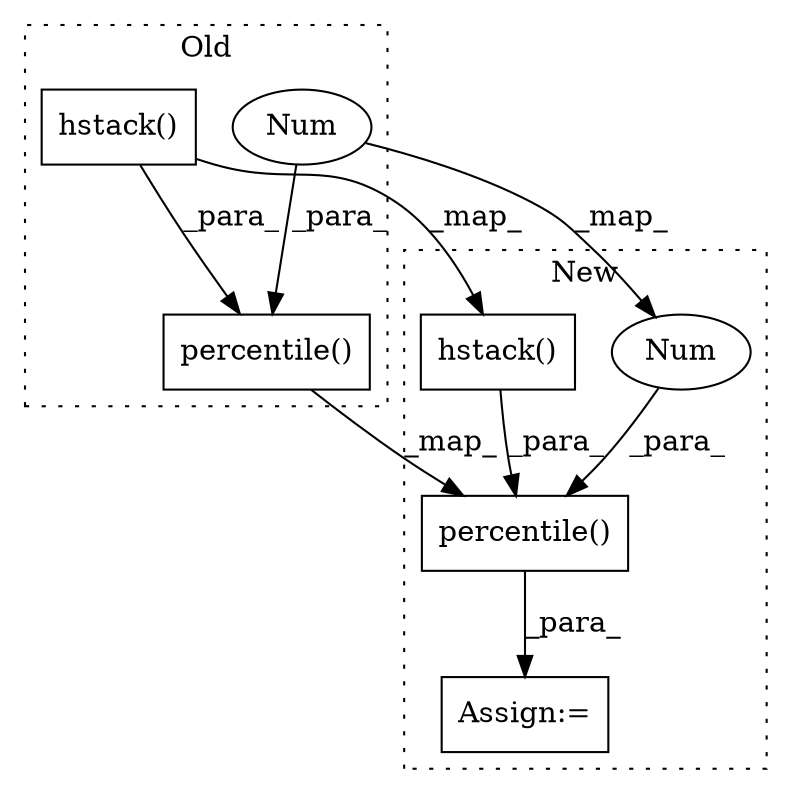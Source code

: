 digraph G {
subgraph cluster0 {
1 [label="hstack()" a="75" s="12462,12482" l="10,1" shape="box"];
5 [label="percentile()" a="75" s="12448,12488" l="14,1" shape="box"];
6 [label="Num" a="76" s="12485" l="3" shape="ellipse"];
label = "Old";
style="dotted";
}
subgraph cluster1 {
2 [label="hstack()" a="75" s="12568,12588" l="10,1" shape="box"];
3 [label="Assign:=" a="68" s="12551" l="3" shape="box"];
4 [label="percentile()" a="75" s="12554,12594" l="14,1" shape="box"];
7 [label="Num" a="76" s="12591" l="3" shape="ellipse"];
label = "New";
style="dotted";
}
1 -> 5 [label="_para_"];
1 -> 2 [label="_map_"];
2 -> 4 [label="_para_"];
4 -> 3 [label="_para_"];
5 -> 4 [label="_map_"];
6 -> 5 [label="_para_"];
6 -> 7 [label="_map_"];
7 -> 4 [label="_para_"];
}